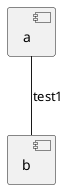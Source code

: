 {
  "sha1": "fbk88945p5sml2t6310ujluqhk7rpgl",
  "insertion": {
    "when": "2024-06-01T09:03:05.906Z",
    "url": "https://forum.plantuml.net/9972/component-diagrams-please-direction-token-corresponding",
    "user": "plantuml@gmail.com"
  }
}
@startuml
    component a as a {
    }
    component b as b {
    }

    a--b: test1
@enduml
